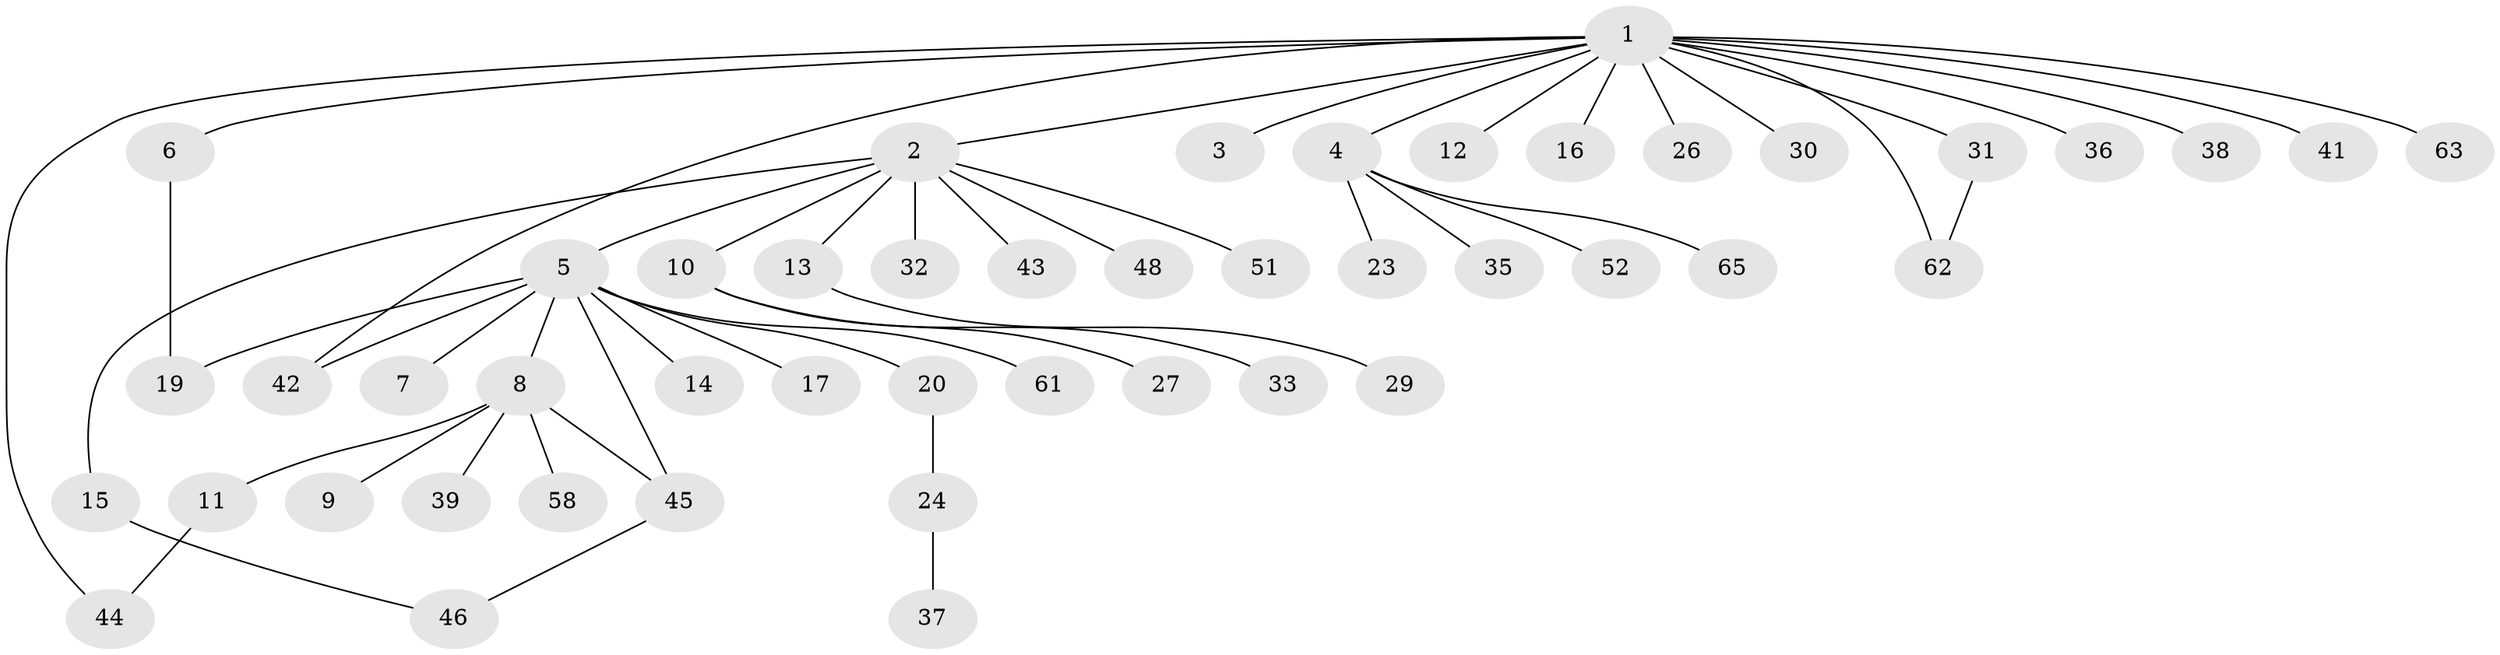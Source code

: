 // Generated by graph-tools (version 1.1) at 2025/23/03/03/25 07:23:54]
// undirected, 47 vertices, 52 edges
graph export_dot {
graph [start="1"]
  node [color=gray90,style=filled];
  1 [super="+50"];
  2 [super="+21"];
  3 [super="+54"];
  4 [super="+40"];
  5 [super="+18"];
  6;
  7 [super="+56"];
  8 [super="+34"];
  9;
  10 [super="+25"];
  11 [super="+53"];
  12;
  13 [super="+22"];
  14;
  15 [super="+28"];
  16;
  17;
  19 [super="+55"];
  20;
  23;
  24 [super="+57"];
  26;
  27;
  29;
  30;
  31 [super="+64"];
  32 [super="+59"];
  33;
  35;
  36;
  37 [super="+47"];
  38;
  39;
  41;
  42;
  43;
  44;
  45 [super="+60"];
  46 [super="+49"];
  48;
  51;
  52;
  58;
  61;
  62;
  63;
  65;
  1 -- 2;
  1 -- 3;
  1 -- 4;
  1 -- 6;
  1 -- 12;
  1 -- 16;
  1 -- 26;
  1 -- 30;
  1 -- 31;
  1 -- 36;
  1 -- 38;
  1 -- 41;
  1 -- 42;
  1 -- 44;
  1 -- 62;
  1 -- 63;
  2 -- 5;
  2 -- 10;
  2 -- 13;
  2 -- 15;
  2 -- 32;
  2 -- 43;
  2 -- 48;
  2 -- 51;
  4 -- 23;
  4 -- 35;
  4 -- 65;
  4 -- 52;
  5 -- 7;
  5 -- 8;
  5 -- 14;
  5 -- 17;
  5 -- 19;
  5 -- 20;
  5 -- 42;
  5 -- 45;
  5 -- 61;
  6 -- 19;
  8 -- 9;
  8 -- 11;
  8 -- 39;
  8 -- 58;
  8 -- 45;
  10 -- 27;
  10 -- 33;
  11 -- 44;
  13 -- 29;
  15 -- 46;
  20 -- 24;
  24 -- 37;
  31 -- 62;
  45 -- 46;
}
